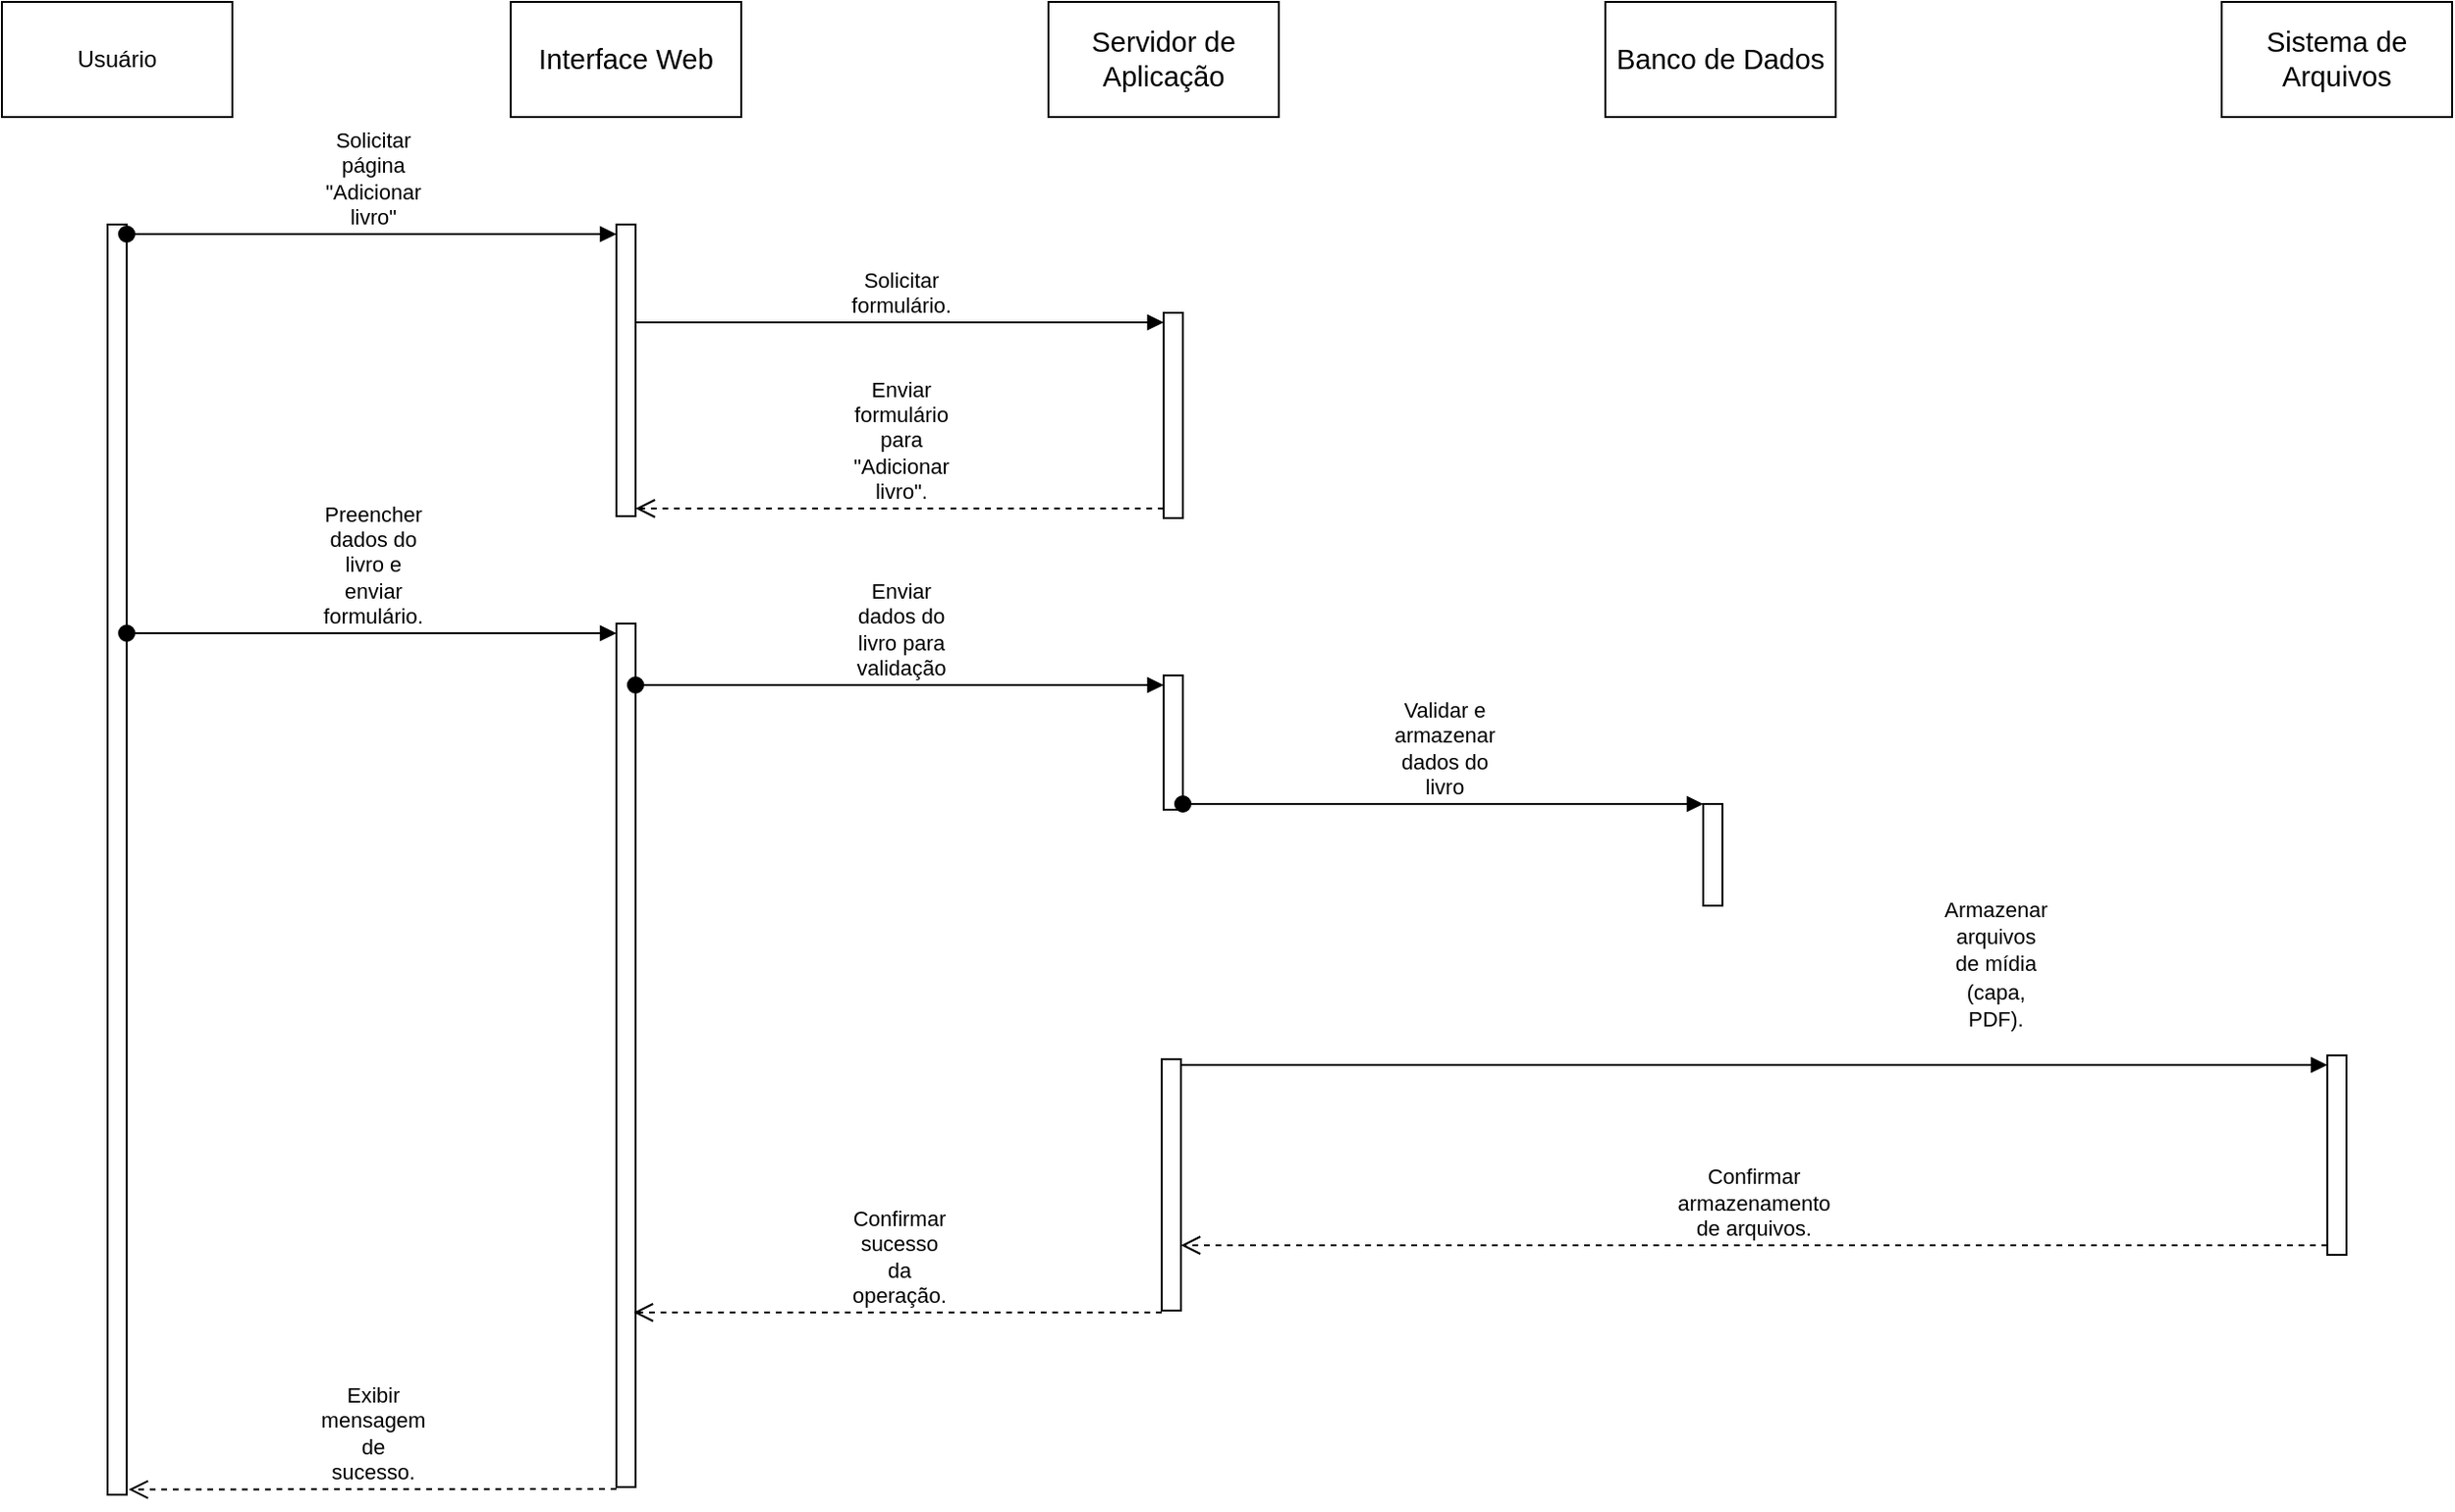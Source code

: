 <mxfile version="24.7.16">
  <diagram name="Página-1" id="QtgI0gfaewEOV8FghDvC">
    <mxGraphModel dx="2150" dy="1297" grid="0" gridSize="10" guides="1" tooltips="1" connect="1" arrows="1" fold="1" page="0" pageScale="1" pageWidth="827" pageHeight="1169" math="0" shadow="0">
      <root>
        <mxCell id="0" />
        <mxCell id="1" parent="0" />
        <mxCell id="ylt83j8UUivnQJKnm8Q9-1" value="Usuário" style="rounded=0;whiteSpace=wrap;html=1;" vertex="1" parent="1">
          <mxGeometry x="-57" y="-100" width="120" height="60" as="geometry" />
        </mxCell>
        <mxCell id="ylt83j8UUivnQJKnm8Q9-2" value="&lt;span id=&quot;docs-internal-guid-8334b052-7fff-6b84-31c7-66897243625e&quot; style=&quot;font-size: 11pt; font-family: Arial, sans-serif; color: rgb(0, 0, 0); background-color: transparent; font-style: normal; font-variant: normal; text-decoration: none; vertical-align: baseline; white-space: pre-wrap;&quot;&gt;Interface Web&lt;/span&gt;" style="rounded=0;whiteSpace=wrap;html=1;" vertex="1" parent="1">
          <mxGeometry x="208" y="-100" width="120" height="60" as="geometry" />
        </mxCell>
        <mxCell id="ylt83j8UUivnQJKnm8Q9-3" value="&lt;span id=&quot;docs-internal-guid-62907f92-7fff-b330-291e-c9be8f43d88e&quot; style=&quot;font-size: 11pt; font-family: Arial, sans-serif; color: rgb(0, 0, 0); background-color: transparent; font-style: normal; font-variant: normal; text-decoration: none; vertical-align: baseline; white-space: pre-wrap;&quot;&gt;Servidor de Aplicação&lt;/span&gt;" style="rounded=0;whiteSpace=wrap;html=1;" vertex="1" parent="1">
          <mxGeometry x="488" y="-100" width="120" height="60" as="geometry" />
        </mxCell>
        <mxCell id="ylt83j8UUivnQJKnm8Q9-4" value="&lt;span id=&quot;docs-internal-guid-7fbd7fe0-7fff-13b6-49a3-3b11acc573bf&quot; style=&quot;font-size: 11pt; font-family: Arial, sans-serif; color: rgb(0, 0, 0); background-color: transparent; font-style: normal; font-variant: normal; text-decoration: none; vertical-align: baseline; white-space: pre-wrap;&quot;&gt;Banco de Dados&lt;/span&gt;" style="rounded=0;whiteSpace=wrap;html=1;" vertex="1" parent="1">
          <mxGeometry x="778" y="-100" width="120" height="60" as="geometry" />
        </mxCell>
        <mxCell id="ylt83j8UUivnQJKnm8Q9-5" value="&lt;span id=&quot;docs-internal-guid-81dc1945-7fff-5673-8ec3-521d06308f99&quot; style=&quot;font-size: 11pt; font-family: Arial, sans-serif; color: rgb(0, 0, 0); background-color: transparent; font-style: normal; font-variant: normal; text-decoration: none; vertical-align: baseline; white-space: pre-wrap;&quot;&gt;Sistema de Arquivos&lt;/span&gt;" style="rounded=0;whiteSpace=wrap;html=1;" vertex="1" parent="1">
          <mxGeometry x="1099" y="-100" width="120" height="60" as="geometry" />
        </mxCell>
        <mxCell id="ylt83j8UUivnQJKnm8Q9-7" value="" style="html=1;points=[[0,0,0,0,5],[0,1,0,0,-5],[1,0,0,0,5],[1,1,0,0,-5]];perimeter=orthogonalPerimeter;outlineConnect=0;targetShapes=umlLifeline;portConstraint=eastwest;newEdgeStyle={&quot;curved&quot;:0,&quot;rounded&quot;:0};" vertex="1" parent="1">
          <mxGeometry x="-2" y="16" width="10" height="662" as="geometry" />
        </mxCell>
        <mxCell id="ylt83j8UUivnQJKnm8Q9-12" value="" style="html=1;points=[[0,0,0,0,5],[0,1,0,0,-5],[1,0,0,0,5],[1,1,0,0,-5]];perimeter=orthogonalPerimeter;outlineConnect=0;targetShapes=umlLifeline;portConstraint=eastwest;newEdgeStyle={&quot;curved&quot;:0,&quot;rounded&quot;:0};" vertex="1" parent="1">
          <mxGeometry x="263" y="16" width="10" height="152" as="geometry" />
        </mxCell>
        <mxCell id="ylt83j8UUivnQJKnm8Q9-13" value="&lt;font size=&quot;1&quot;&gt;&lt;span id=&quot;docs-internal-guid-dab50d53-7fff-2020-41f1-40adbf026071&quot; style=&quot;font-family: Arial, sans-serif; color: rgb(0, 0, 0); background-color: transparent; font-weight: 400; font-style: normal; font-variant: normal; text-decoration: none; vertical-align: baseline; white-space: pre-wrap; font-size: 11px;&quot;&gt;Solicitar página &quot;Adicionar livro&quot;&lt;/span&gt;&lt;/font&gt;" style="html=1;verticalAlign=bottom;startArrow=oval;endArrow=block;startSize=8;curved=0;rounded=0;entryX=0;entryY=0;entryDx=0;entryDy=5;exitX=1;exitY=0;exitDx=0;exitDy=5;exitPerimeter=0;" edge="1" target="ylt83j8UUivnQJKnm8Q9-12" parent="1" source="ylt83j8UUivnQJKnm8Q9-7">
          <mxGeometry relative="1" as="geometry">
            <mxPoint x="190" y="18" as="sourcePoint" />
          </mxGeometry>
        </mxCell>
        <mxCell id="ylt83j8UUivnQJKnm8Q9-14" value="" style="html=1;points=[[0,0,0,0,5],[0,1,0,0,-5],[1,0,0,0,5],[1,1,0,0,-5]];perimeter=orthogonalPerimeter;outlineConnect=0;targetShapes=umlLifeline;portConstraint=eastwest;newEdgeStyle={&quot;curved&quot;:0,&quot;rounded&quot;:0};" vertex="1" parent="1">
          <mxGeometry x="548" y="62" width="10" height="107" as="geometry" />
        </mxCell>
        <mxCell id="ylt83j8UUivnQJKnm8Q9-15" value="&lt;span id=&quot;docs-internal-guid-4329ead0-7fff-15dd-6ba0-7089682a5a5c&quot; style=&quot;font-family: Arial, sans-serif; color: rgb(0, 0, 0); background-color: transparent; font-weight: 400; font-style: normal; font-variant: normal; text-decoration: none; vertical-align: baseline; white-space: pre-wrap;&quot;&gt;Solicitar formulário.&lt;/span&gt;" style="html=1;verticalAlign=bottom;endArrow=block;curved=0;rounded=0;entryX=0;entryY=0;entryDx=0;entryDy=5;" edge="1" target="ylt83j8UUivnQJKnm8Q9-14" parent="1" source="ylt83j8UUivnQJKnm8Q9-12">
          <mxGeometry relative="1" as="geometry">
            <mxPoint x="478" y="67" as="sourcePoint" />
          </mxGeometry>
        </mxCell>
        <mxCell id="ylt83j8UUivnQJKnm8Q9-16" value="&lt;font size=&quot;1&quot;&gt;&lt;span id=&quot;docs-internal-guid-6d050cbe-7fff-535f-44ed-751d2b29bbca&quot; style=&quot;font-family: Arial, sans-serif; color: rgb(0, 0, 0); background-color: transparent; font-weight: 400; font-style: normal; font-variant: normal; text-decoration: none; vertical-align: baseline; white-space: pre-wrap; font-size: 11px;&quot;&gt;Enviar formulário para &quot;Adicionar livro&quot;.&lt;/span&gt;&lt;/font&gt;" style="html=1;verticalAlign=bottom;endArrow=open;dashed=1;endSize=8;curved=0;rounded=0;exitX=0;exitY=1;exitDx=0;exitDy=-5;" edge="1" source="ylt83j8UUivnQJKnm8Q9-14" parent="1" target="ylt83j8UUivnQJKnm8Q9-12">
          <mxGeometry relative="1" as="geometry">
            <mxPoint x="478" y="137" as="targetPoint" />
          </mxGeometry>
        </mxCell>
        <mxCell id="ylt83j8UUivnQJKnm8Q9-17" value="" style="html=1;points=[[0,0,0,0,5],[0,1,0,0,-5],[1,0,0,0,5],[1,1,0,0,-5]];perimeter=orthogonalPerimeter;outlineConnect=0;targetShapes=umlLifeline;portConstraint=eastwest;newEdgeStyle={&quot;curved&quot;:0,&quot;rounded&quot;:0};" vertex="1" parent="1">
          <mxGeometry x="263" y="224" width="10" height="450" as="geometry" />
        </mxCell>
        <mxCell id="ylt83j8UUivnQJKnm8Q9-18" value="&lt;font size=&quot;1&quot;&gt;&lt;span id=&quot;docs-internal-guid-2036a9ce-7fff-09fe-578c-211044b1340a&quot; style=&quot;font-family: Arial, sans-serif; color: rgb(0, 0, 0); background-color: transparent; font-weight: 400; font-style: normal; font-variant: normal; text-decoration: none; vertical-align: baseline; white-space: pre-wrap; font-size: 11px;&quot;&gt;Preencher dados do livro e enviar formulário.&lt;/span&gt;&lt;/font&gt;" style="html=1;verticalAlign=bottom;startArrow=oval;endArrow=block;startSize=8;curved=0;rounded=0;entryX=0;entryY=0;entryDx=0;entryDy=5;" edge="1" target="ylt83j8UUivnQJKnm8Q9-17" parent="1" source="ylt83j8UUivnQJKnm8Q9-7">
          <mxGeometry relative="1" as="geometry">
            <mxPoint x="193" y="229" as="sourcePoint" />
          </mxGeometry>
        </mxCell>
        <mxCell id="ylt83j8UUivnQJKnm8Q9-19" value="" style="html=1;points=[[0,0,0,0,5],[0,1,0,0,-5],[1,0,0,0,5],[1,1,0,0,-5]];perimeter=orthogonalPerimeter;outlineConnect=0;targetShapes=umlLifeline;portConstraint=eastwest;newEdgeStyle={&quot;curved&quot;:0,&quot;rounded&quot;:0};" vertex="1" parent="1">
          <mxGeometry x="548" y="251" width="10" height="70" as="geometry" />
        </mxCell>
        <mxCell id="ylt83j8UUivnQJKnm8Q9-20" value="&lt;font size=&quot;1&quot;&gt;&lt;span id=&quot;docs-internal-guid-bca5afe3-7fff-02fe-e3e1-fa1cc08a2d40&quot; style=&quot;font-family: Arial, sans-serif; color: rgb(0, 0, 0); background-color: transparent; font-weight: 400; font-style: normal; font-variant: normal; text-decoration: none; vertical-align: baseline; white-space: pre-wrap; font-size: 11px;&quot;&gt;Enviar dados do livro para validação&lt;/span&gt;&lt;/font&gt;" style="html=1;verticalAlign=bottom;startArrow=oval;endArrow=block;startSize=8;curved=0;rounded=0;entryX=0;entryY=0;entryDx=0;entryDy=5;" edge="1" target="ylt83j8UUivnQJKnm8Q9-19" parent="1" source="ylt83j8UUivnQJKnm8Q9-17">
          <mxGeometry relative="1" as="geometry">
            <mxPoint x="478" y="302" as="sourcePoint" />
          </mxGeometry>
        </mxCell>
        <mxCell id="ylt83j8UUivnQJKnm8Q9-21" value="" style="html=1;points=[[0,0,0,0,5],[0,1,0,0,-5],[1,0,0,0,5],[1,1,0,0,-5]];perimeter=orthogonalPerimeter;outlineConnect=0;targetShapes=umlLifeline;portConstraint=eastwest;newEdgeStyle={&quot;curved&quot;:0,&quot;rounded&quot;:0};" vertex="1" parent="1">
          <mxGeometry x="829" y="318" width="10" height="53" as="geometry" />
        </mxCell>
        <mxCell id="ylt83j8UUivnQJKnm8Q9-22" value="&lt;font size=&quot;1&quot;&gt;&lt;span id=&quot;docs-internal-guid-bb4b18ec-7fff-792f-f7ff-b6d9ccb0576f&quot; style=&quot;font-family: Arial, sans-serif; color: rgb(0, 0, 0); background-color: transparent; font-weight: 400; font-style: normal; font-variant: normal; text-decoration: none; vertical-align: baseline; white-space: pre-wrap; font-size: 11px;&quot;&gt;Validar e armazenar dados do livro&lt;/span&gt;&lt;/font&gt;" style="html=1;verticalAlign=bottom;startArrow=oval;endArrow=block;startSize=8;curved=0;rounded=0;" edge="1" target="ylt83j8UUivnQJKnm8Q9-21" parent="1" source="ylt83j8UUivnQJKnm8Q9-19">
          <mxGeometry relative="1" as="geometry">
            <mxPoint x="695" y="329" as="sourcePoint" />
          </mxGeometry>
        </mxCell>
        <mxCell id="ylt83j8UUivnQJKnm8Q9-23" value="" style="html=1;points=[[0,0,0,0,5],[0,1,0,0,-5],[1,0,0,0,5],[1,1,0,0,-5]];perimeter=orthogonalPerimeter;outlineConnect=0;targetShapes=umlLifeline;portConstraint=eastwest;newEdgeStyle={&quot;curved&quot;:0,&quot;rounded&quot;:0};" vertex="1" parent="1">
          <mxGeometry x="1154" y="449" width="10" height="104" as="geometry" />
        </mxCell>
        <mxCell id="ylt83j8UUivnQJKnm8Q9-24" value="" style="html=1;verticalAlign=bottom;endArrow=block;curved=0;rounded=0;entryX=0;entryY=0;entryDx=0;entryDy=5;entryPerimeter=0;align=center;" edge="1" target="ylt83j8UUivnQJKnm8Q9-23" parent="1" source="ylt83j8UUivnQJKnm8Q9-26">
          <mxGeometry relative="1" as="geometry">
            <mxPoint x="555" y="448" as="sourcePoint" />
          </mxGeometry>
        </mxCell>
        <mxCell id="ylt83j8UUivnQJKnm8Q9-25" value="&lt;font size=&quot;1&quot;&gt;&lt;span id=&quot;docs-internal-guid-013f3418-7fff-3c89-6fbb-81aab6e5d7e3&quot; style=&quot;font-family: Arial, sans-serif; color: rgb(0, 0, 0); background-color: transparent; font-weight: 400; font-style: normal; font-variant: normal; text-decoration: none; vertical-align: baseline; white-space: pre-wrap; font-size: 11px;&quot;&gt;Confirmar armazenamento de arquivos.&lt;/span&gt;&lt;/font&gt;" style="html=1;verticalAlign=bottom;endArrow=open;dashed=1;endSize=8;curved=0;rounded=0;exitX=0;exitY=1;exitDx=0;exitDy=-5;" edge="1" source="ylt83j8UUivnQJKnm8Q9-23" parent="1" target="ylt83j8UUivnQJKnm8Q9-26">
          <mxGeometry x="0.001" relative="1" as="geometry">
            <mxPoint x="1084" y="548" as="targetPoint" />
            <mxPoint as="offset" />
          </mxGeometry>
        </mxCell>
        <mxCell id="ylt83j8UUivnQJKnm8Q9-26" value="" style="html=1;points=[[0,0,0,0,5],[0,1,0,0,-5],[1,0,0,0,5],[1,1,0,0,-5]];perimeter=orthogonalPerimeter;outlineConnect=0;targetShapes=umlLifeline;portConstraint=eastwest;newEdgeStyle={&quot;curved&quot;:0,&quot;rounded&quot;:0};" vertex="1" parent="1">
          <mxGeometry x="547" y="451" width="10" height="131" as="geometry" />
        </mxCell>
        <mxCell id="ylt83j8UUivnQJKnm8Q9-28" value="&lt;span id=&quot;docs-internal-guid-beecb30c-7fff-339e-ecfd-d6ad9848f84e&quot; style=&quot;font-family: Arial, sans-serif; color: rgb(0, 0, 0); background-color: transparent; font-weight: 400; font-style: normal; font-variant: normal; text-decoration: none; vertical-align: baseline; white-space: pre-wrap;&quot;&gt;Confirmar sucesso da operação.&lt;/span&gt;" style="html=1;verticalAlign=bottom;endArrow=open;dashed=1;endSize=8;curved=0;rounded=0;exitX=0;exitY=1;exitDx=0;exitDy=-5;exitPerimeter=0;" edge="1" parent="1">
          <mxGeometry x="0.001" relative="1" as="geometry">
            <mxPoint x="547" y="583.0" as="sourcePoint" />
            <mxPoint x="272" y="583.0" as="targetPoint" />
            <mxPoint as="offset" />
          </mxGeometry>
        </mxCell>
        <mxCell id="ylt83j8UUivnQJKnm8Q9-29" value="&lt;span id=&quot;docs-internal-guid-942bcfd5-7fff-c8cf-a9da-0907d6b5760a&quot; style=&quot;font-family: Arial, sans-serif; color: rgb(0, 0, 0); background-color: transparent; font-weight: 400; font-style: normal; font-variant: normal; text-decoration: none; vertical-align: baseline; white-space: pre-wrap;&quot;&gt;Exibir mensagem de sucesso.&lt;/span&gt;" style="html=1;verticalAlign=bottom;endArrow=open;dashed=1;endSize=8;curved=0;rounded=0;exitX=0;exitY=0.98;exitDx=0;exitDy=0;exitPerimeter=0;entryX=1.1;entryY=0.983;entryDx=0;entryDy=0;entryPerimeter=0;" edge="1" parent="1">
          <mxGeometry relative="1" as="geometry">
            <mxPoint x="263" y="675" as="sourcePoint" />
            <mxPoint x="9" y="675.269" as="targetPoint" />
          </mxGeometry>
        </mxCell>
        <mxCell id="ylt83j8UUivnQJKnm8Q9-30" value="&lt;div align=&quot;center&quot;&gt;&lt;font size=&quot;1&quot;&gt;&lt;span id=&quot;docs-internal-guid-7266c6ee-7fff-d328-b41c-a91b3f95141a&quot; style=&quot;font-family: Arial, sans-serif; color: rgb(0, 0, 0); background-color: transparent; font-weight: 400; font-style: normal; font-variant: normal; text-decoration: none; vertical-align: baseline; white-space: pre-wrap; font-size: 11px;&quot;&gt;Armazenar arquivos de mídia (capa, PDF).&lt;/span&gt;&lt;/font&gt;&lt;/div&gt;" style="text;align=center;fontStyle=1;verticalAlign=middle;spacingLeft=3;spacingRight=3;strokeColor=none;rotatable=0;points=[[0,0.5],[1,0.5]];portConstraint=eastwest;html=1;" vertex="1" parent="1">
          <mxGeometry x="941" y="388" width="80" height="26" as="geometry" />
        </mxCell>
      </root>
    </mxGraphModel>
  </diagram>
</mxfile>
